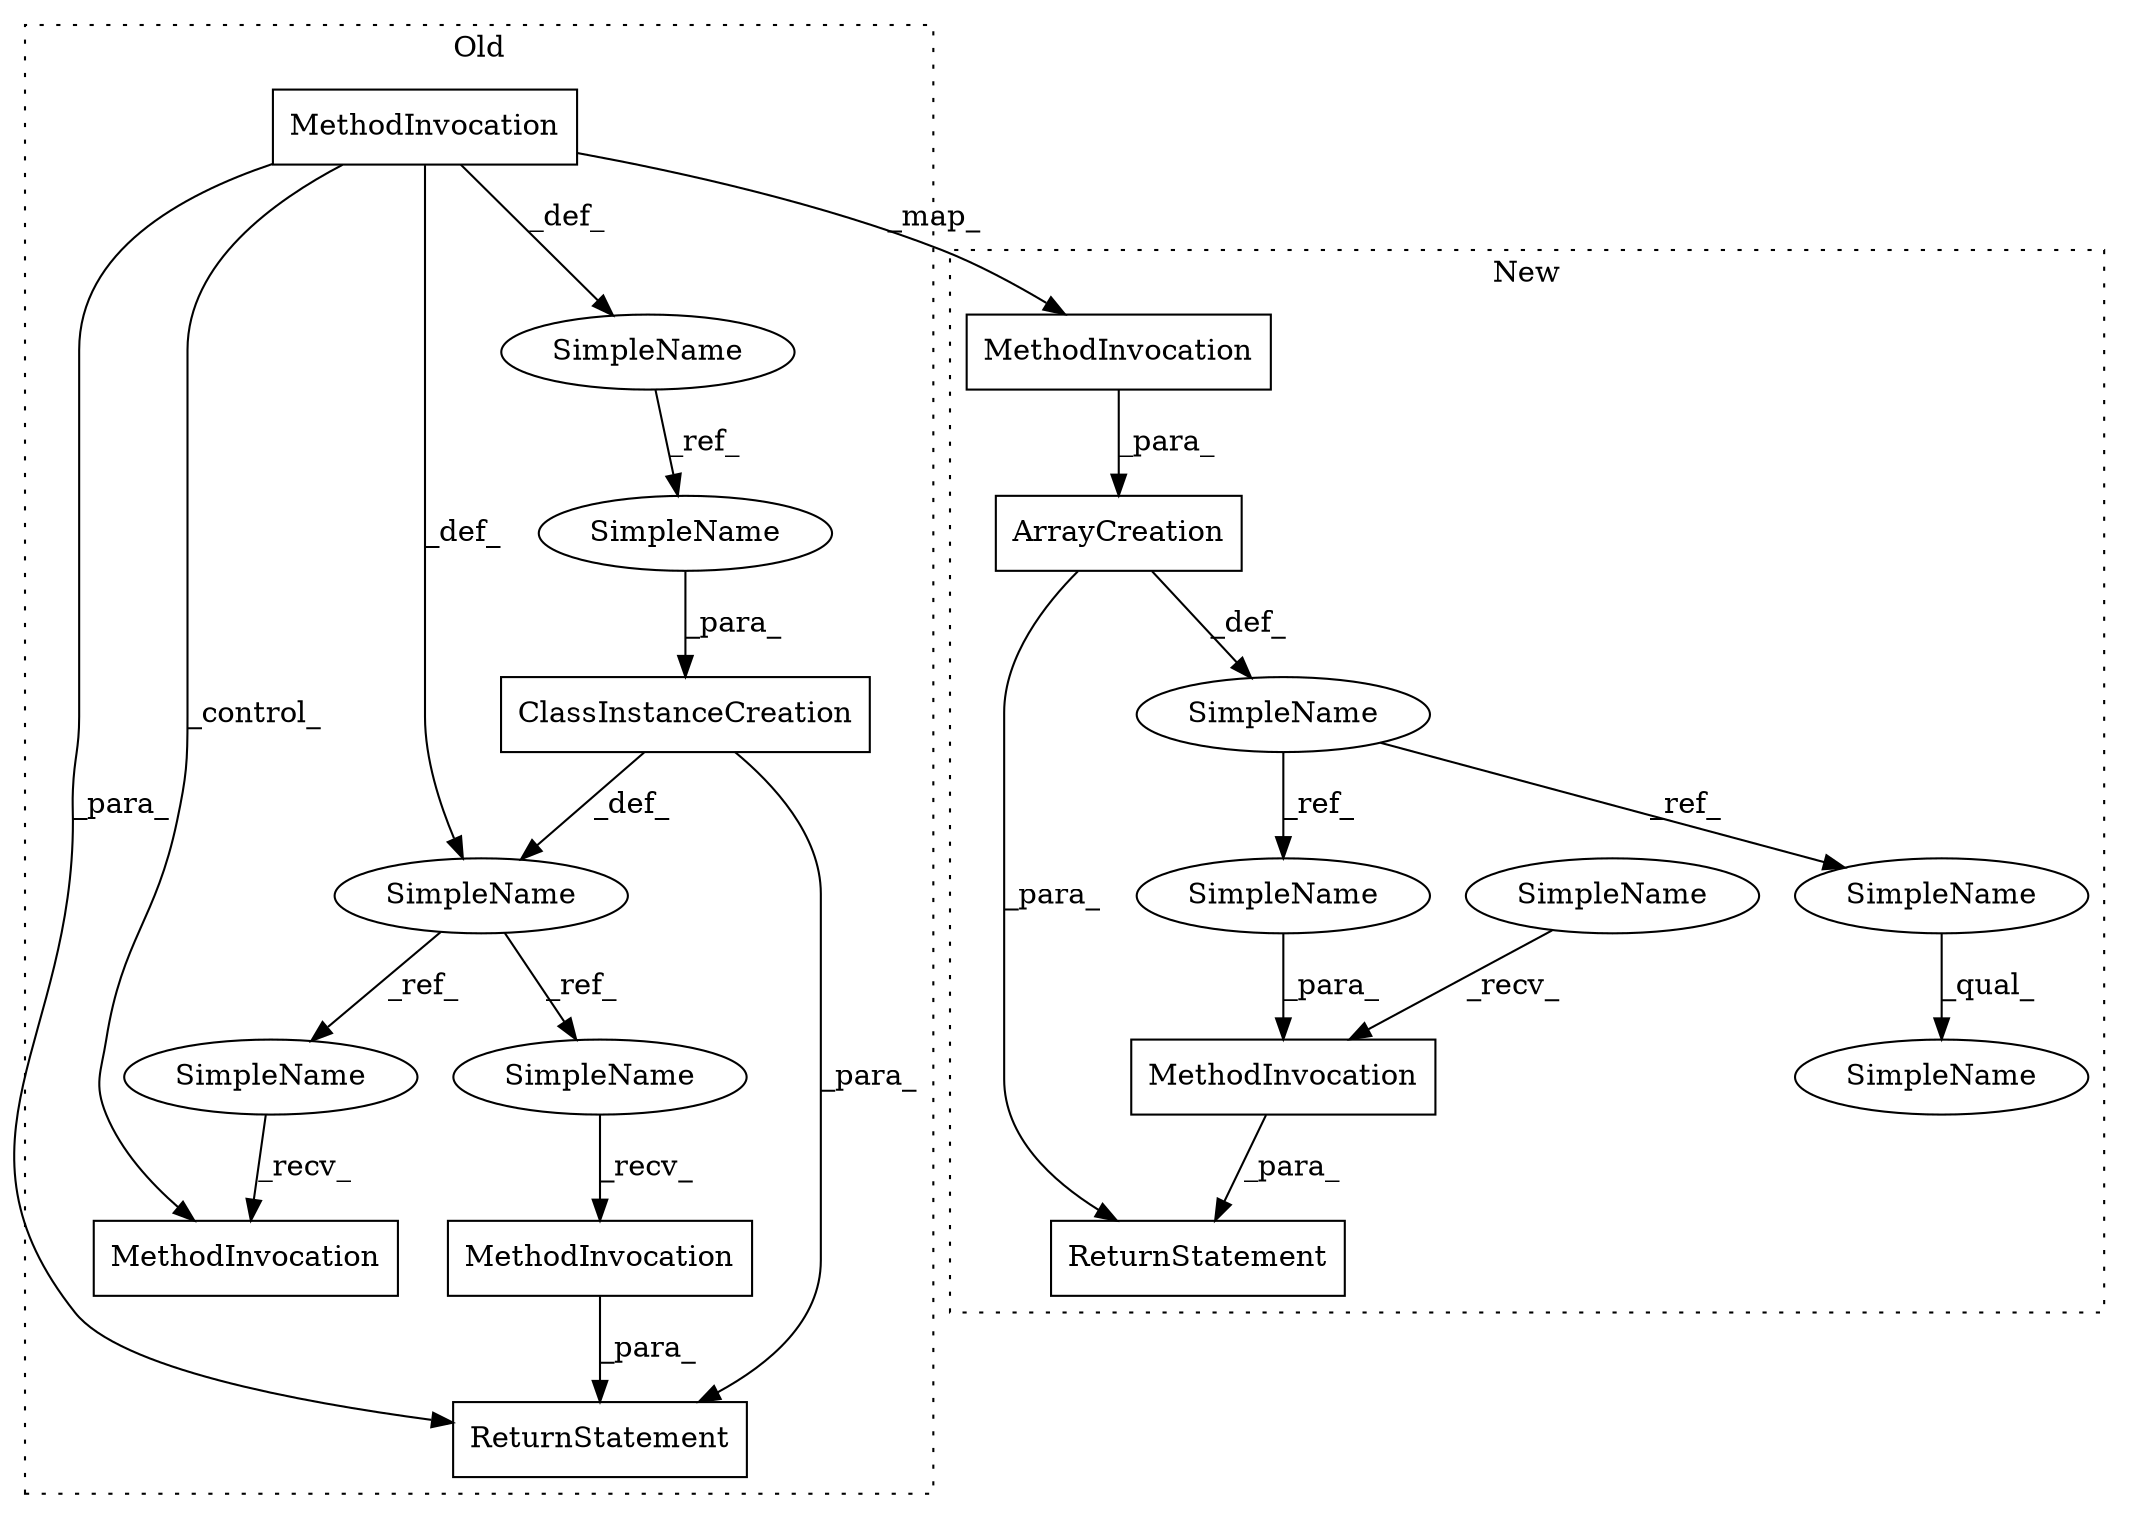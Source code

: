 digraph G {
subgraph cluster0 {
2 [label="ClassInstanceCreation" a="14" s="4739,4763" l="18,1" shape="box"];
3 [label="MethodInvocation" a="32" s="4888" l="10" shape="box"];
4 [label="MethodInvocation" a="32" s="4701" l="8" shape="box"];
5 [label="MethodInvocation" a="32" s="4819,4860" l="7,1" shape="box"];
8 [label="ReturnStatement" a="41" s="4873" l="7" shape="box"];
10 [label="SimpleName" a="42" s="4729" l="7" shape="ellipse"];
11 [label="SimpleName" a="42" s="4686" l="6" shape="ellipse"];
13 [label="SimpleName" a="42" s="4880" l="7" shape="ellipse"];
14 [label="SimpleName" a="42" s="4757" l="6" shape="ellipse"];
17 [label="SimpleName" a="42" s="4811" l="7" shape="ellipse"];
label = "Old";
style="dotted";
}
subgraph cluster1 {
1 [label="ArrayCreation" a="3" s="4740" l="24" shape="box"];
6 [label="MethodInvocation" a="32" s="4894,4910" l="8,1" shape="box"];
7 [label="MethodInvocation" a="32" s="4755" l="8" shape="box"];
9 [label="ReturnStatement" a="41" s="4880" l="7" shape="box"];
12 [label="SimpleName" a="42" s="4790" l="15" shape="ellipse"];
15 [label="SimpleName" a="42" s="4902" l="8" shape="ellipse"];
16 [label="SimpleName" a="42" s="4729" l="8" shape="ellipse"];
18 [label="SimpleName" a="42" s="4790" l="8" shape="ellipse"];
19 [label="SimpleName" a="42" s="4887" l="6" shape="ellipse"];
label = "New";
style="dotted";
}
1 -> 9 [label="_para_"];
1 -> 16 [label="_def_"];
2 -> 8 [label="_para_"];
2 -> 10 [label="_def_"];
3 -> 8 [label="_para_"];
4 -> 10 [label="_def_"];
4 -> 7 [label="_map_"];
4 -> 8 [label="_para_"];
4 -> 5 [label="_control_"];
4 -> 11 [label="_def_"];
6 -> 9 [label="_para_"];
7 -> 1 [label="_para_"];
10 -> 13 [label="_ref_"];
10 -> 17 [label="_ref_"];
11 -> 14 [label="_ref_"];
13 -> 3 [label="_recv_"];
14 -> 2 [label="_para_"];
15 -> 6 [label="_para_"];
16 -> 15 [label="_ref_"];
16 -> 18 [label="_ref_"];
17 -> 5 [label="_recv_"];
18 -> 12 [label="_qual_"];
19 -> 6 [label="_recv_"];
}